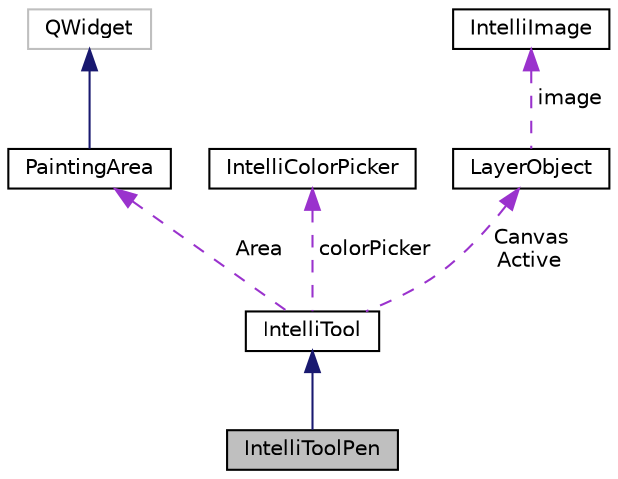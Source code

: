 digraph "IntelliToolPen"
{
 // LATEX_PDF_SIZE
  edge [fontname="Helvetica",fontsize="10",labelfontname="Helvetica",labelfontsize="10"];
  node [fontname="Helvetica",fontsize="10",shape=record];
  Node1 [label="IntelliToolPen",height=0.2,width=0.4,color="black", fillcolor="grey75", style="filled", fontcolor="black",tooltip=" "];
  Node2 -> Node1 [dir="back",color="midnightblue",fontsize="10",style="solid",fontname="Helvetica"];
  Node2 [label="IntelliTool",height=0.2,width=0.4,color="black", fillcolor="white", style="filled",URL="$class_intelli_tool.html",tooltip=" "];
  Node3 -> Node2 [dir="back",color="darkorchid3",fontsize="10",style="dashed",label=" Area" ,fontname="Helvetica"];
  Node3 [label="PaintingArea",height=0.2,width=0.4,color="black", fillcolor="white", style="filled",URL="$class_painting_area.html",tooltip=" "];
  Node4 -> Node3 [dir="back",color="midnightblue",fontsize="10",style="solid",fontname="Helvetica"];
  Node4 [label="QWidget",height=0.2,width=0.4,color="grey75", fillcolor="white", style="filled",tooltip=" "];
  Node5 -> Node2 [dir="back",color="darkorchid3",fontsize="10",style="dashed",label=" colorPicker" ,fontname="Helvetica"];
  Node5 [label="IntelliColorPicker",height=0.2,width=0.4,color="black", fillcolor="white", style="filled",URL="$class_intelli_color_picker.html",tooltip=" "];
  Node6 -> Node2 [dir="back",color="darkorchid3",fontsize="10",style="dashed",label=" Canvas\nActive" ,fontname="Helvetica"];
  Node6 [label="LayerObject",height=0.2,width=0.4,color="black", fillcolor="white", style="filled",URL="$struct_layer_object.html",tooltip=" "];
  Node7 -> Node6 [dir="back",color="darkorchid3",fontsize="10",style="dashed",label=" image" ,fontname="Helvetica"];
  Node7 [label="IntelliImage",height=0.2,width=0.4,color="black", fillcolor="white", style="filled",URL="$class_intelli_image.html",tooltip=" "];
}
